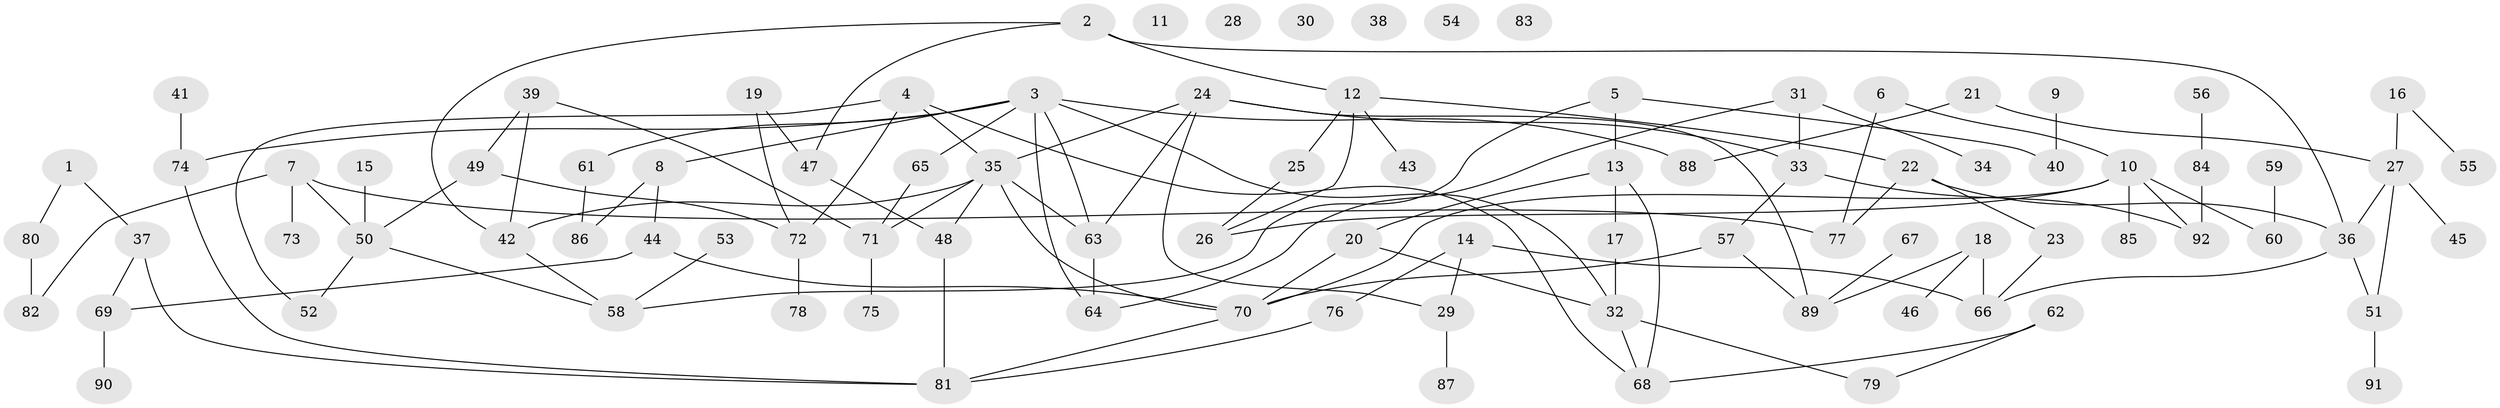 // Generated by graph-tools (version 1.1) at 2025/49/03/09/25 03:49:09]
// undirected, 92 vertices, 121 edges
graph export_dot {
graph [start="1"]
  node [color=gray90,style=filled];
  1;
  2;
  3;
  4;
  5;
  6;
  7;
  8;
  9;
  10;
  11;
  12;
  13;
  14;
  15;
  16;
  17;
  18;
  19;
  20;
  21;
  22;
  23;
  24;
  25;
  26;
  27;
  28;
  29;
  30;
  31;
  32;
  33;
  34;
  35;
  36;
  37;
  38;
  39;
  40;
  41;
  42;
  43;
  44;
  45;
  46;
  47;
  48;
  49;
  50;
  51;
  52;
  53;
  54;
  55;
  56;
  57;
  58;
  59;
  60;
  61;
  62;
  63;
  64;
  65;
  66;
  67;
  68;
  69;
  70;
  71;
  72;
  73;
  74;
  75;
  76;
  77;
  78;
  79;
  80;
  81;
  82;
  83;
  84;
  85;
  86;
  87;
  88;
  89;
  90;
  91;
  92;
  1 -- 37;
  1 -- 80;
  2 -- 12;
  2 -- 36;
  2 -- 42;
  2 -- 47;
  3 -- 8;
  3 -- 32;
  3 -- 61;
  3 -- 63;
  3 -- 64;
  3 -- 65;
  3 -- 74;
  3 -- 88;
  4 -- 35;
  4 -- 52;
  4 -- 68;
  4 -- 72;
  5 -- 13;
  5 -- 40;
  5 -- 58;
  6 -- 10;
  6 -- 77;
  7 -- 50;
  7 -- 73;
  7 -- 77;
  7 -- 82;
  8 -- 44;
  8 -- 86;
  9 -- 40;
  10 -- 26;
  10 -- 60;
  10 -- 70;
  10 -- 85;
  10 -- 92;
  12 -- 22;
  12 -- 25;
  12 -- 26;
  12 -- 43;
  13 -- 17;
  13 -- 20;
  13 -- 68;
  14 -- 29;
  14 -- 66;
  14 -- 76;
  15 -- 50;
  16 -- 27;
  16 -- 55;
  17 -- 32;
  18 -- 46;
  18 -- 66;
  18 -- 89;
  19 -- 47;
  19 -- 72;
  20 -- 32;
  20 -- 70;
  21 -- 27;
  21 -- 88;
  22 -- 23;
  22 -- 36;
  22 -- 77;
  23 -- 66;
  24 -- 29;
  24 -- 33;
  24 -- 35;
  24 -- 63;
  24 -- 89;
  25 -- 26;
  27 -- 36;
  27 -- 45;
  27 -- 51;
  29 -- 87;
  31 -- 33;
  31 -- 34;
  31 -- 64;
  32 -- 68;
  32 -- 79;
  33 -- 57;
  33 -- 92;
  35 -- 42;
  35 -- 48;
  35 -- 63;
  35 -- 70;
  35 -- 71;
  36 -- 51;
  36 -- 66;
  37 -- 69;
  37 -- 81;
  39 -- 42;
  39 -- 49;
  39 -- 71;
  41 -- 74;
  42 -- 58;
  44 -- 69;
  44 -- 70;
  47 -- 48;
  48 -- 81;
  49 -- 50;
  49 -- 72;
  50 -- 52;
  50 -- 58;
  51 -- 91;
  53 -- 58;
  56 -- 84;
  57 -- 70;
  57 -- 89;
  59 -- 60;
  61 -- 86;
  62 -- 68;
  62 -- 79;
  63 -- 64;
  65 -- 71;
  67 -- 89;
  69 -- 90;
  70 -- 81;
  71 -- 75;
  72 -- 78;
  74 -- 81;
  76 -- 81;
  80 -- 82;
  84 -- 92;
}
